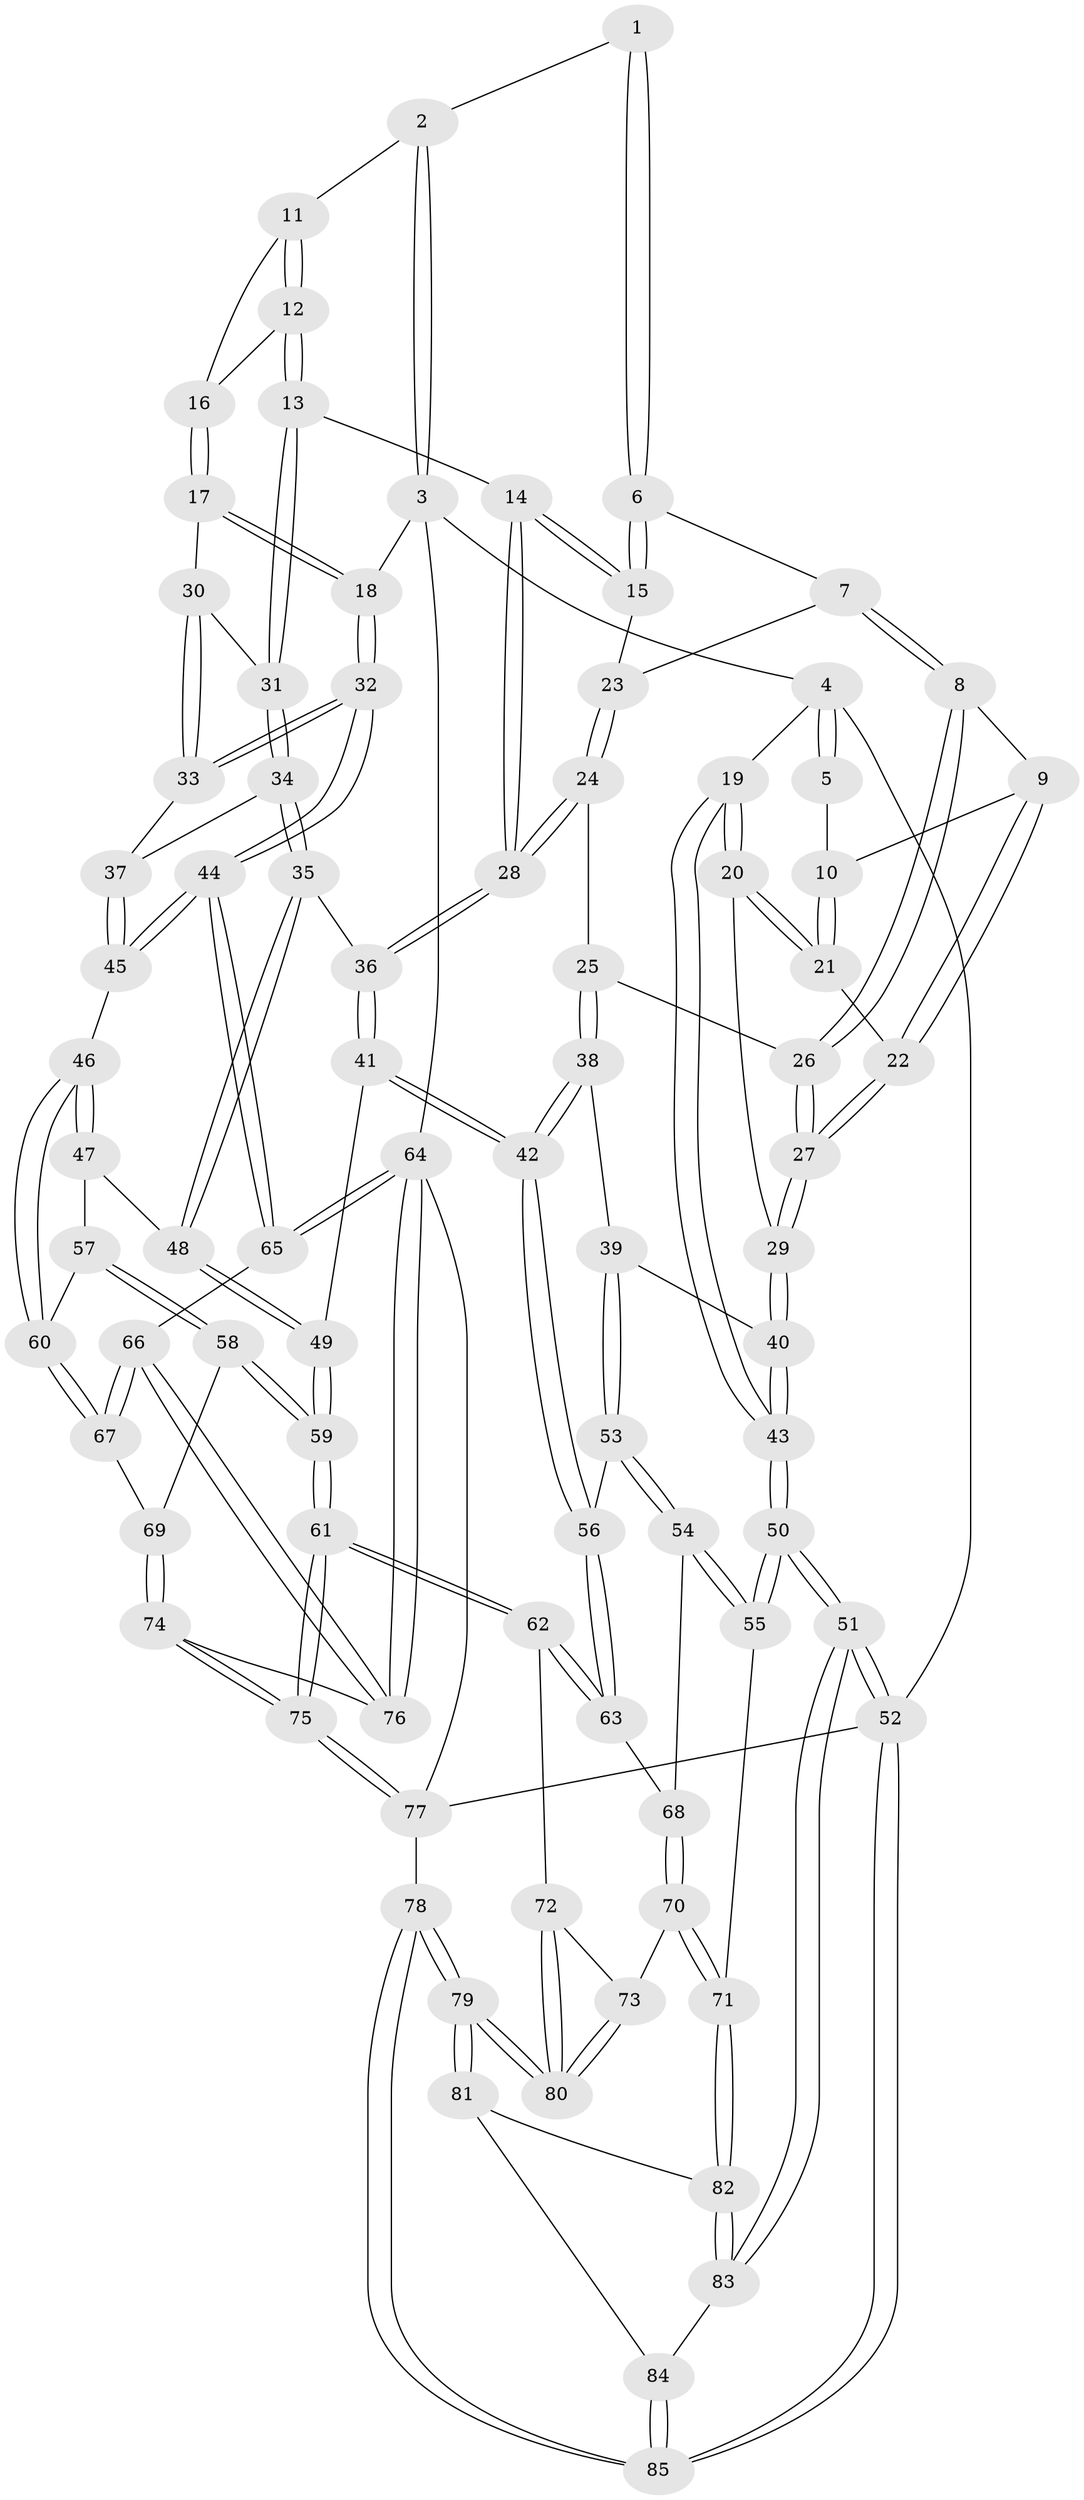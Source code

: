 // coarse degree distribution, {3: 0.11764705882352941, 5: 0.47058823529411764, 4: 0.2549019607843137, 2: 0.0196078431372549, 8: 0.0392156862745098, 6: 0.058823529411764705, 7: 0.0196078431372549, 9: 0.0196078431372549}
// Generated by graph-tools (version 1.1) at 2025/04/03/04/25 22:04:52]
// undirected, 85 vertices, 209 edges
graph export_dot {
graph [start="1"]
  node [color=gray90,style=filled];
  1 [pos="+0.16261678761565732+0"];
  2 [pos="+0.5472608768546484+0"];
  3 [pos="+1+0"];
  4 [pos="+0+0"];
  5 [pos="+0.15768556202924988+0"];
  6 [pos="+0.2649446006467752+0.04736764366293888"];
  7 [pos="+0.20244589873672816+0.17382965320493324"];
  8 [pos="+0.1996328254472819+0.1761555338001601"];
  9 [pos="+0.1726076142407375+0.16907629834433777"];
  10 [pos="+0.1207178506071874+0.1497288172372218"];
  11 [pos="+0.5485092552855202+0"];
  12 [pos="+0.5494493848550833+0.11992547235689513"];
  13 [pos="+0.5482319608541052+0.13112079953674172"];
  14 [pos="+0.524928686959754+0.14323868135949103"];
  15 [pos="+0.486436036188819+0.14081430866394465"];
  16 [pos="+0.7633366803037165+0.025333522689377885"];
  17 [pos="+1+0"];
  18 [pos="+1+0"];
  19 [pos="+0+0.05614367393981354"];
  20 [pos="+0+0.09298294065407131"];
  21 [pos="+0.014916525288293646+0.15929067628942956"];
  22 [pos="+0.08279591922226831+0.2809484008699643"];
  23 [pos="+0.34676833324543127+0.18956136824578423"];
  24 [pos="+0.2944106962668387+0.29004712357754037"];
  25 [pos="+0.26024376060963617+0.30425065035863924"];
  26 [pos="+0.21107725709981454+0.26674002190726137"];
  27 [pos="+0.10249871367760936+0.34373637340137064"];
  28 [pos="+0.4433461717534181+0.300425055978435"];
  29 [pos="+0.09485170683681171+0.3589157844808847"];
  30 [pos="+0.9629303635710486+0.09777409426052146"];
  31 [pos="+0.556175728207978+0.13693530323999062"];
  32 [pos="+1+0.5019139643501096"];
  33 [pos="+0.8454103922494624+0.281234436151348"];
  34 [pos="+0.6894678982135249+0.3136329466273051"];
  35 [pos="+0.669285937568926+0.35067497844793866"];
  36 [pos="+0.43425932973151155+0.38448501999832857"];
  37 [pos="+0.7771104850619873+0.3238885206901292"];
  38 [pos="+0.2739438038926933+0.38124953130808104"];
  39 [pos="+0.11644456908729334+0.42496263634026926"];
  40 [pos="+0.08714548707649541+0.39876539207176337"];
  41 [pos="+0.4250008837092521+0.421423252103896"];
  42 [pos="+0.34873283737484495+0.46410602038401316"];
  43 [pos="+0+0.5000393151790885"];
  44 [pos="+1+0.5638503599874778"];
  45 [pos="+0.836777587561406+0.4674177274363066"];
  46 [pos="+0.791422987520024+0.5151677771765901"];
  47 [pos="+0.6549784945932259+0.47614249138420645"];
  48 [pos="+0.6315390151284069+0.443868312222338"];
  49 [pos="+0.5395009971738212+0.48495722775721006"];
  50 [pos="+0+0.5598039355349599"];
  51 [pos="+0+0.8110945057436264"];
  52 [pos="+0+1"];
  53 [pos="+0.13400657032751379+0.46472423597458806"];
  54 [pos="+0.13966952249858466+0.5566890122140928"];
  55 [pos="+0.10893204590418899+0.5992244490410842"];
  56 [pos="+0.3412064083694186+0.4818698900164471"];
  57 [pos="+0.6653921939426373+0.5310913946611004"];
  58 [pos="+0.6514078868928798+0.6173468111755547"];
  59 [pos="+0.5314353274632999+0.6297825598530293"];
  60 [pos="+0.7759723584232693+0.5709020342709631"];
  61 [pos="+0.476008445472841+0.6951085807178566"];
  62 [pos="+0.3620922598995145+0.6318813418446702"];
  63 [pos="+0.32817329041473364+0.5626800491791689"];
  64 [pos="+1+0.9439619216762313"];
  65 [pos="+1+0.6343834215113686"];
  66 [pos="+0.9112533797370508+0.6975266449300477"];
  67 [pos="+0.775496359852167+0.6001054789199044"];
  68 [pos="+0.30409870962565316+0.5657706097181199"];
  69 [pos="+0.6953159813522588+0.6432213785864449"];
  70 [pos="+0.15708098017096234+0.6866227434149275"];
  71 [pos="+0.13580384382566538+0.6807260665789758"];
  72 [pos="+0.2978807645995113+0.6914962806439998"];
  73 [pos="+0.15728303610254557+0.6867357816325201"];
  74 [pos="+0.7164014425811005+0.8782236794084972"];
  75 [pos="+0.5584407052598477+1"];
  76 [pos="+0.721957004228409+0.875235181340981"];
  77 [pos="+0.5550379856197466+1"];
  78 [pos="+0.530546656451732+1"];
  79 [pos="+0.2563506372446847+0.857814404490375"];
  80 [pos="+0.25494171501336677+0.8369970261079663"];
  81 [pos="+0.1654954886826489+0.8661391800377938"];
  82 [pos="+0.07904056791768448+0.7537621176146256"];
  83 [pos="+0+0.7904788345432213"];
  84 [pos="+0.14159521817572338+0.888373393898435"];
  85 [pos="+0+1"];
  1 -- 2;
  1 -- 6;
  1 -- 6;
  2 -- 3;
  2 -- 3;
  2 -- 11;
  3 -- 4;
  3 -- 18;
  3 -- 64;
  4 -- 5;
  4 -- 5;
  4 -- 19;
  4 -- 52;
  5 -- 10;
  6 -- 7;
  6 -- 15;
  6 -- 15;
  7 -- 8;
  7 -- 8;
  7 -- 23;
  8 -- 9;
  8 -- 26;
  8 -- 26;
  9 -- 10;
  9 -- 22;
  9 -- 22;
  10 -- 21;
  10 -- 21;
  11 -- 12;
  11 -- 12;
  11 -- 16;
  12 -- 13;
  12 -- 13;
  12 -- 16;
  13 -- 14;
  13 -- 31;
  13 -- 31;
  14 -- 15;
  14 -- 15;
  14 -- 28;
  14 -- 28;
  15 -- 23;
  16 -- 17;
  16 -- 17;
  17 -- 18;
  17 -- 18;
  17 -- 30;
  18 -- 32;
  18 -- 32;
  19 -- 20;
  19 -- 20;
  19 -- 43;
  19 -- 43;
  20 -- 21;
  20 -- 21;
  20 -- 29;
  21 -- 22;
  22 -- 27;
  22 -- 27;
  23 -- 24;
  23 -- 24;
  24 -- 25;
  24 -- 28;
  24 -- 28;
  25 -- 26;
  25 -- 38;
  25 -- 38;
  26 -- 27;
  26 -- 27;
  27 -- 29;
  27 -- 29;
  28 -- 36;
  28 -- 36;
  29 -- 40;
  29 -- 40;
  30 -- 31;
  30 -- 33;
  30 -- 33;
  31 -- 34;
  31 -- 34;
  32 -- 33;
  32 -- 33;
  32 -- 44;
  32 -- 44;
  33 -- 37;
  34 -- 35;
  34 -- 35;
  34 -- 37;
  35 -- 36;
  35 -- 48;
  35 -- 48;
  36 -- 41;
  36 -- 41;
  37 -- 45;
  37 -- 45;
  38 -- 39;
  38 -- 42;
  38 -- 42;
  39 -- 40;
  39 -- 53;
  39 -- 53;
  40 -- 43;
  40 -- 43;
  41 -- 42;
  41 -- 42;
  41 -- 49;
  42 -- 56;
  42 -- 56;
  43 -- 50;
  43 -- 50;
  44 -- 45;
  44 -- 45;
  44 -- 65;
  44 -- 65;
  45 -- 46;
  46 -- 47;
  46 -- 47;
  46 -- 60;
  46 -- 60;
  47 -- 48;
  47 -- 57;
  48 -- 49;
  48 -- 49;
  49 -- 59;
  49 -- 59;
  50 -- 51;
  50 -- 51;
  50 -- 55;
  50 -- 55;
  51 -- 52;
  51 -- 52;
  51 -- 83;
  51 -- 83;
  52 -- 85;
  52 -- 85;
  52 -- 77;
  53 -- 54;
  53 -- 54;
  53 -- 56;
  54 -- 55;
  54 -- 55;
  54 -- 68;
  55 -- 71;
  56 -- 63;
  56 -- 63;
  57 -- 58;
  57 -- 58;
  57 -- 60;
  58 -- 59;
  58 -- 59;
  58 -- 69;
  59 -- 61;
  59 -- 61;
  60 -- 67;
  60 -- 67;
  61 -- 62;
  61 -- 62;
  61 -- 75;
  61 -- 75;
  62 -- 63;
  62 -- 63;
  62 -- 72;
  63 -- 68;
  64 -- 65;
  64 -- 65;
  64 -- 76;
  64 -- 76;
  64 -- 77;
  65 -- 66;
  66 -- 67;
  66 -- 67;
  66 -- 76;
  66 -- 76;
  67 -- 69;
  68 -- 70;
  68 -- 70;
  69 -- 74;
  69 -- 74;
  70 -- 71;
  70 -- 71;
  70 -- 73;
  71 -- 82;
  71 -- 82;
  72 -- 73;
  72 -- 80;
  72 -- 80;
  73 -- 80;
  73 -- 80;
  74 -- 75;
  74 -- 75;
  74 -- 76;
  75 -- 77;
  75 -- 77;
  77 -- 78;
  78 -- 79;
  78 -- 79;
  78 -- 85;
  78 -- 85;
  79 -- 80;
  79 -- 80;
  79 -- 81;
  79 -- 81;
  81 -- 82;
  81 -- 84;
  82 -- 83;
  82 -- 83;
  83 -- 84;
  84 -- 85;
  84 -- 85;
}

